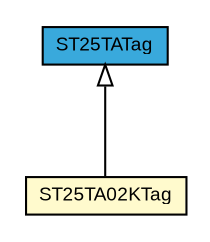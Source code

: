 #!/usr/local/bin/dot
#
# Class diagram 
# Generated by UMLGraph version R5_7_2-3-gee82a7 (http://www.umlgraph.org/)
#

digraph G {
	edge [fontname="arial",fontsize=10,labelfontname="arial",labelfontsize=10];
	node [fontname="arial",fontsize=10,shape=plaintext];
	nodesep=0.25;
	ranksep=0.5;
	// com.st.st25sdk.type4a.st25ta.ST25TATag
	c35775 [label=<<table title="com.st.st25sdk.type4a.st25ta.ST25TATag" border="0" cellborder="1" cellspacing="0" cellpadding="2" port="p" bgcolor="#39a9dc" href="./ST25TATag.html">
		<tr><td><table border="0" cellspacing="0" cellpadding="1">
<tr><td align="center" balign="center"> ST25TATag </td></tr>
		</table></td></tr>
		</table>>, URL="./ST25TATag.html", fontname="arial", fontcolor="black", fontsize=9.0];
	// com.st.st25sdk.type4a.st25ta.ST25TA02KTag
	c35779 [label=<<table title="com.st.st25sdk.type4a.st25ta.ST25TA02KTag" border="0" cellborder="1" cellspacing="0" cellpadding="2" port="p" bgcolor="lemonChiffon" href="./ST25TA02KTag.html">
		<tr><td><table border="0" cellspacing="0" cellpadding="1">
<tr><td align="center" balign="center"> ST25TA02KTag </td></tr>
		</table></td></tr>
		</table>>, URL="./ST25TA02KTag.html", fontname="arial", fontcolor="black", fontsize=9.0];
	//com.st.st25sdk.type4a.st25ta.ST25TA02KTag extends com.st.st25sdk.type4a.st25ta.ST25TATag
	c35775:p -> c35779:p [dir=back,arrowtail=empty];
}

